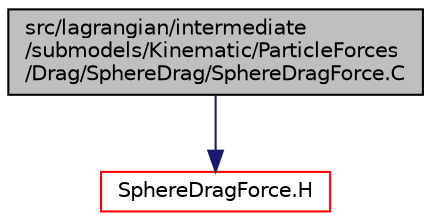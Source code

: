 digraph "src/lagrangian/intermediate/submodels/Kinematic/ParticleForces/Drag/SphereDrag/SphereDragForce.C"
{
  bgcolor="transparent";
  edge [fontname="Helvetica",fontsize="10",labelfontname="Helvetica",labelfontsize="10"];
  node [fontname="Helvetica",fontsize="10",shape=record];
  Node1 [label="src/lagrangian/intermediate\l/submodels/Kinematic/ParticleForces\l/Drag/SphereDrag/SphereDragForce.C",height=0.2,width=0.4,color="black", fillcolor="grey75", style="filled", fontcolor="black"];
  Node1 -> Node2 [color="midnightblue",fontsize="10",style="solid",fontname="Helvetica"];
  Node2 [label="SphereDragForce.H",height=0.2,width=0.4,color="red",URL="$a06630.html"];
}
